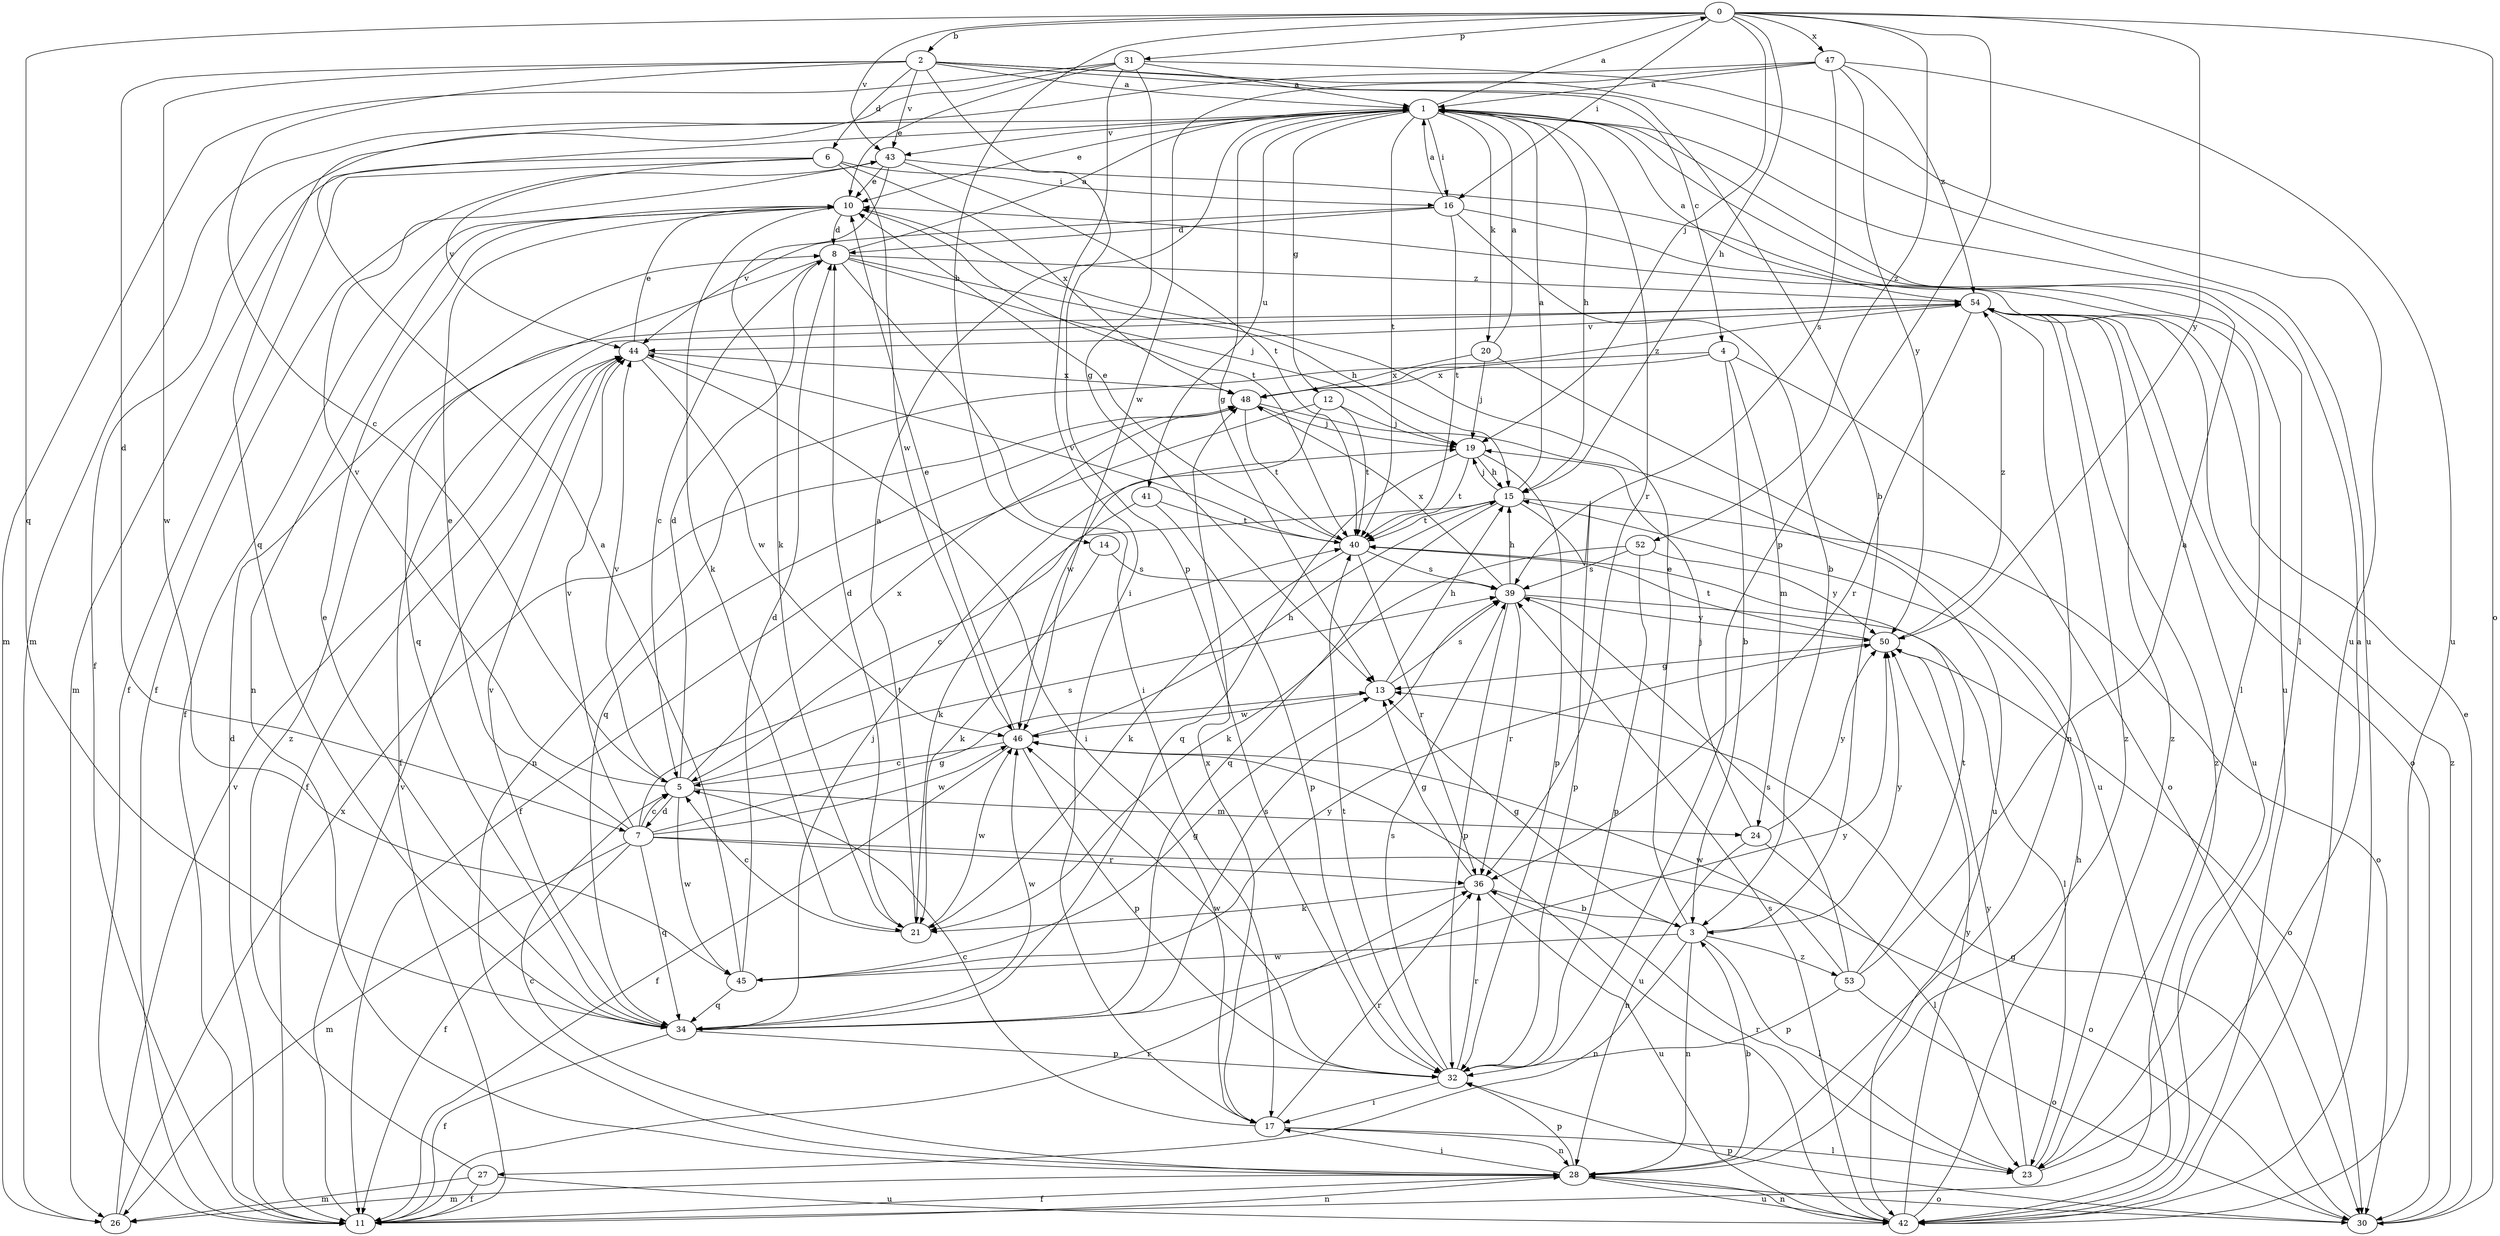 strict digraph  {
0;
1;
2;
3;
4;
5;
6;
7;
8;
10;
11;
12;
13;
14;
15;
16;
17;
19;
20;
21;
23;
24;
26;
27;
28;
30;
31;
32;
34;
36;
39;
40;
41;
42;
43;
44;
45;
46;
47;
48;
50;
52;
53;
54;
0 -> 2  [label=b];
0 -> 14  [label=h];
0 -> 15  [label=h];
0 -> 16  [label=i];
0 -> 19  [label=j];
0 -> 30  [label=o];
0 -> 31  [label=p];
0 -> 32  [label=p];
0 -> 34  [label=q];
0 -> 43  [label=v];
0 -> 47  [label=x];
0 -> 50  [label=y];
0 -> 52  [label=z];
1 -> 0  [label=a];
1 -> 10  [label=e];
1 -> 11  [label=f];
1 -> 12  [label=g];
1 -> 13  [label=g];
1 -> 15  [label=h];
1 -> 16  [label=i];
1 -> 20  [label=k];
1 -> 23  [label=l];
1 -> 36  [label=r];
1 -> 40  [label=t];
1 -> 41  [label=u];
1 -> 43  [label=v];
2 -> 1  [label=a];
2 -> 3  [label=b];
2 -> 4  [label=c];
2 -> 5  [label=c];
2 -> 6  [label=d];
2 -> 7  [label=d];
2 -> 32  [label=p];
2 -> 42  [label=u];
2 -> 43  [label=v];
2 -> 45  [label=w];
3 -> 10  [label=e];
3 -> 13  [label=g];
3 -> 23  [label=l];
3 -> 27  [label=n];
3 -> 28  [label=n];
3 -> 45  [label=w];
3 -> 50  [label=y];
3 -> 53  [label=z];
4 -> 3  [label=b];
4 -> 24  [label=m];
4 -> 28  [label=n];
4 -> 30  [label=o];
4 -> 48  [label=x];
5 -> 7  [label=d];
5 -> 8  [label=d];
5 -> 24  [label=m];
5 -> 39  [label=s];
5 -> 43  [label=v];
5 -> 44  [label=v];
5 -> 45  [label=w];
5 -> 48  [label=x];
6 -> 11  [label=f];
6 -> 16  [label=i];
6 -> 26  [label=m];
6 -> 44  [label=v];
6 -> 46  [label=w];
6 -> 48  [label=x];
7 -> 5  [label=c];
7 -> 10  [label=e];
7 -> 11  [label=f];
7 -> 13  [label=g];
7 -> 26  [label=m];
7 -> 30  [label=o];
7 -> 34  [label=q];
7 -> 36  [label=r];
7 -> 40  [label=t];
7 -> 44  [label=v];
7 -> 46  [label=w];
8 -> 1  [label=a];
8 -> 5  [label=c];
8 -> 15  [label=h];
8 -> 17  [label=i];
8 -> 19  [label=j];
8 -> 34  [label=q];
8 -> 54  [label=z];
10 -> 8  [label=d];
10 -> 11  [label=f];
10 -> 21  [label=k];
10 -> 28  [label=n];
10 -> 40  [label=t];
11 -> 8  [label=d];
11 -> 28  [label=n];
11 -> 36  [label=r];
11 -> 44  [label=v];
11 -> 54  [label=z];
12 -> 11  [label=f];
12 -> 19  [label=j];
12 -> 40  [label=t];
12 -> 46  [label=w];
13 -> 15  [label=h];
13 -> 39  [label=s];
13 -> 46  [label=w];
14 -> 21  [label=k];
14 -> 39  [label=s];
15 -> 1  [label=a];
15 -> 5  [label=c];
15 -> 19  [label=j];
15 -> 30  [label=o];
15 -> 32  [label=p];
15 -> 34  [label=q];
15 -> 40  [label=t];
16 -> 1  [label=a];
16 -> 3  [label=b];
16 -> 8  [label=d];
16 -> 23  [label=l];
16 -> 40  [label=t];
16 -> 44  [label=v];
17 -> 5  [label=c];
17 -> 23  [label=l];
17 -> 28  [label=n];
17 -> 36  [label=r];
17 -> 48  [label=x];
19 -> 15  [label=h];
19 -> 32  [label=p];
19 -> 34  [label=q];
19 -> 40  [label=t];
20 -> 1  [label=a];
20 -> 19  [label=j];
20 -> 42  [label=u];
20 -> 48  [label=x];
21 -> 1  [label=a];
21 -> 5  [label=c];
21 -> 8  [label=d];
21 -> 46  [label=w];
23 -> 1  [label=a];
23 -> 36  [label=r];
23 -> 50  [label=y];
23 -> 54  [label=z];
24 -> 19  [label=j];
24 -> 23  [label=l];
24 -> 28  [label=n];
24 -> 50  [label=y];
26 -> 44  [label=v];
26 -> 48  [label=x];
27 -> 11  [label=f];
27 -> 26  [label=m];
27 -> 42  [label=u];
27 -> 54  [label=z];
28 -> 3  [label=b];
28 -> 5  [label=c];
28 -> 11  [label=f];
28 -> 17  [label=i];
28 -> 26  [label=m];
28 -> 30  [label=o];
28 -> 32  [label=p];
28 -> 42  [label=u];
28 -> 54  [label=z];
30 -> 10  [label=e];
30 -> 13  [label=g];
30 -> 32  [label=p];
30 -> 54  [label=z];
31 -> 1  [label=a];
31 -> 10  [label=e];
31 -> 13  [label=g];
31 -> 17  [label=i];
31 -> 26  [label=m];
31 -> 34  [label=q];
31 -> 42  [label=u];
32 -> 17  [label=i];
32 -> 36  [label=r];
32 -> 39  [label=s];
32 -> 40  [label=t];
32 -> 46  [label=w];
34 -> 10  [label=e];
34 -> 11  [label=f];
34 -> 19  [label=j];
34 -> 32  [label=p];
34 -> 39  [label=s];
34 -> 44  [label=v];
34 -> 46  [label=w];
34 -> 50  [label=y];
36 -> 3  [label=b];
36 -> 13  [label=g];
36 -> 21  [label=k];
36 -> 42  [label=u];
39 -> 15  [label=h];
39 -> 23  [label=l];
39 -> 32  [label=p];
39 -> 36  [label=r];
39 -> 48  [label=x];
39 -> 50  [label=y];
40 -> 10  [label=e];
40 -> 21  [label=k];
40 -> 36  [label=r];
40 -> 39  [label=s];
40 -> 44  [label=v];
41 -> 21  [label=k];
41 -> 32  [label=p];
41 -> 40  [label=t];
42 -> 15  [label=h];
42 -> 28  [label=n];
42 -> 39  [label=s];
42 -> 50  [label=y];
43 -> 10  [label=e];
43 -> 11  [label=f];
43 -> 21  [label=k];
43 -> 40  [label=t];
43 -> 42  [label=u];
44 -> 10  [label=e];
44 -> 11  [label=f];
44 -> 17  [label=i];
44 -> 46  [label=w];
44 -> 48  [label=x];
45 -> 1  [label=a];
45 -> 8  [label=d];
45 -> 13  [label=g];
45 -> 34  [label=q];
45 -> 50  [label=y];
46 -> 5  [label=c];
46 -> 10  [label=e];
46 -> 11  [label=f];
46 -> 15  [label=h];
46 -> 32  [label=p];
46 -> 42  [label=u];
47 -> 1  [label=a];
47 -> 26  [label=m];
47 -> 39  [label=s];
47 -> 42  [label=u];
47 -> 46  [label=w];
47 -> 50  [label=y];
47 -> 54  [label=z];
48 -> 19  [label=j];
48 -> 34  [label=q];
48 -> 40  [label=t];
48 -> 42  [label=u];
48 -> 54  [label=z];
50 -> 13  [label=g];
50 -> 30  [label=o];
50 -> 40  [label=t];
50 -> 54  [label=z];
52 -> 21  [label=k];
52 -> 32  [label=p];
52 -> 39  [label=s];
52 -> 50  [label=y];
53 -> 1  [label=a];
53 -> 30  [label=o];
53 -> 32  [label=p];
53 -> 39  [label=s];
53 -> 40  [label=t];
53 -> 46  [label=w];
54 -> 1  [label=a];
54 -> 11  [label=f];
54 -> 28  [label=n];
54 -> 30  [label=o];
54 -> 36  [label=r];
54 -> 42  [label=u];
54 -> 44  [label=v];
}
